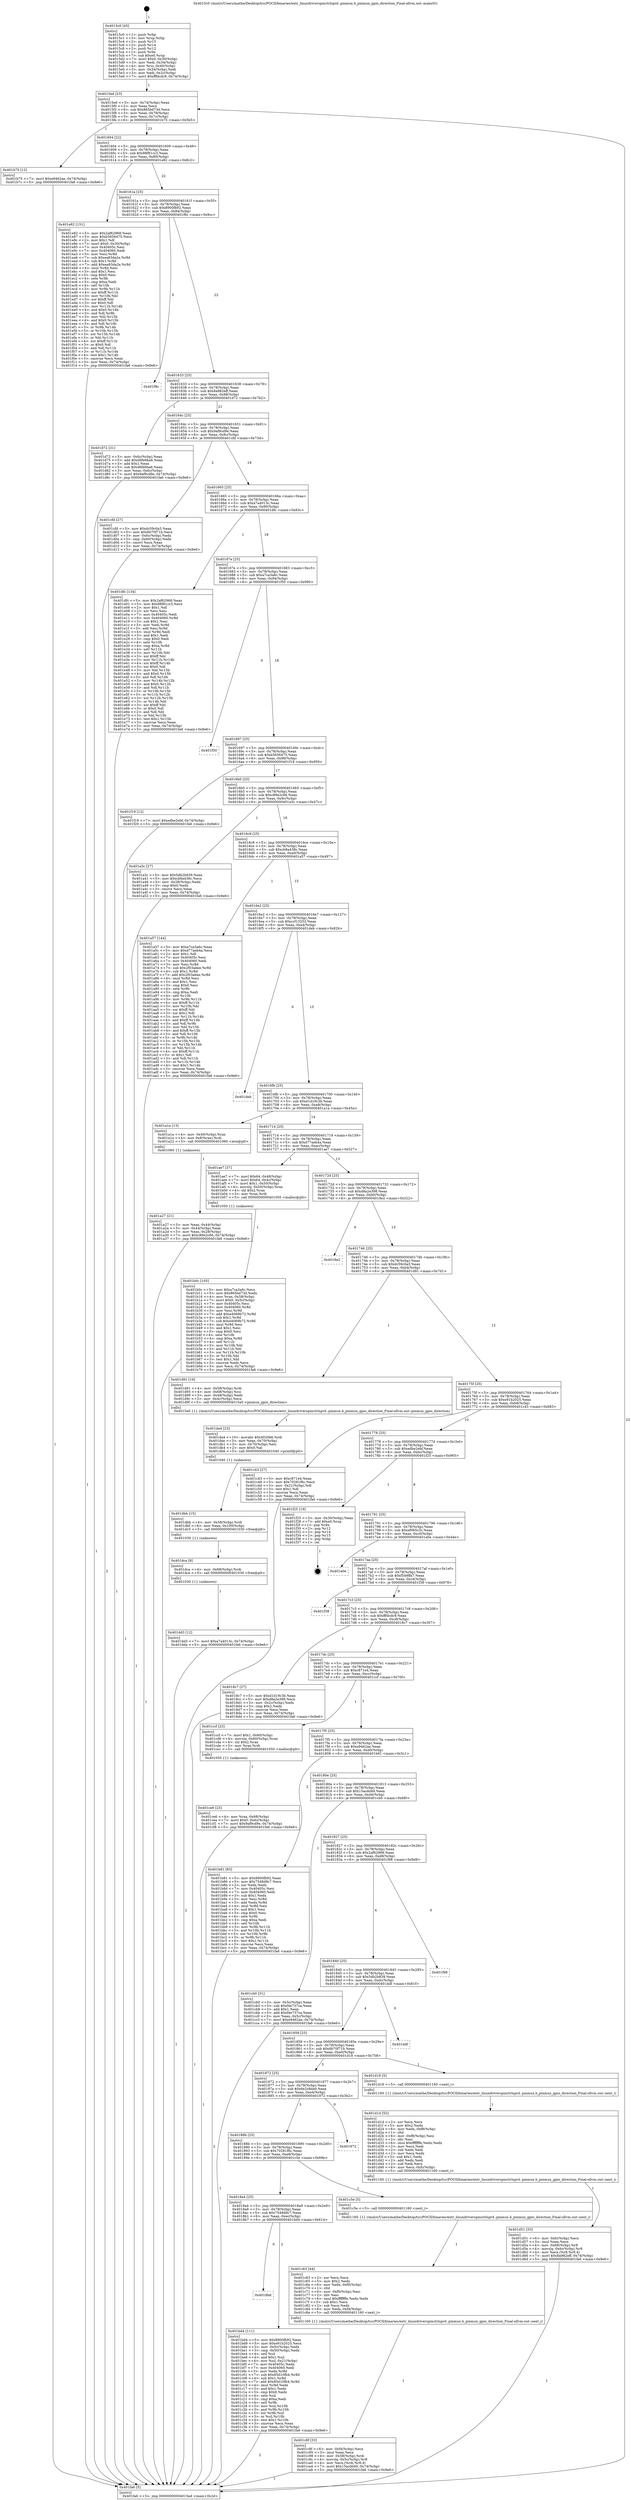 digraph "0x4015c0" {
  label = "0x4015c0 (/mnt/c/Users/mathe/Desktop/tcc/POCII/binaries/extr_linuxdriverspinctrlsprd..pinmux.h_pinmux_gpio_direction_Final-ollvm.out::main(0))"
  labelloc = "t"
  node[shape=record]

  Entry [label="",width=0.3,height=0.3,shape=circle,fillcolor=black,style=filled]
  "0x4015ed" [label="{
     0x4015ed [23]\l
     | [instrs]\l
     &nbsp;&nbsp;0x4015ed \<+3\>: mov -0x74(%rbp),%eax\l
     &nbsp;&nbsp;0x4015f0 \<+2\>: mov %eax,%ecx\l
     &nbsp;&nbsp;0x4015f2 \<+6\>: sub $0x865bd73d,%ecx\l
     &nbsp;&nbsp;0x4015f8 \<+3\>: mov %eax,-0x78(%rbp)\l
     &nbsp;&nbsp;0x4015fb \<+3\>: mov %ecx,-0x7c(%rbp)\l
     &nbsp;&nbsp;0x4015fe \<+6\>: je 0000000000401b75 \<main+0x5b5\>\l
  }"]
  "0x401b75" [label="{
     0x401b75 [12]\l
     | [instrs]\l
     &nbsp;&nbsp;0x401b75 \<+7\>: movl $0xe9462ae,-0x74(%rbp)\l
     &nbsp;&nbsp;0x401b7c \<+5\>: jmp 0000000000401fa6 \<main+0x9e6\>\l
  }"]
  "0x401604" [label="{
     0x401604 [22]\l
     | [instrs]\l
     &nbsp;&nbsp;0x401604 \<+5\>: jmp 0000000000401609 \<main+0x49\>\l
     &nbsp;&nbsp;0x401609 \<+3\>: mov -0x78(%rbp),%eax\l
     &nbsp;&nbsp;0x40160c \<+5\>: sub $0x88f81cc3,%eax\l
     &nbsp;&nbsp;0x401611 \<+3\>: mov %eax,-0x80(%rbp)\l
     &nbsp;&nbsp;0x401614 \<+6\>: je 0000000000401e82 \<main+0x8c2\>\l
  }"]
  Exit [label="",width=0.3,height=0.3,shape=circle,fillcolor=black,style=filled,peripheries=2]
  "0x401e82" [label="{
     0x401e82 [151]\l
     | [instrs]\l
     &nbsp;&nbsp;0x401e82 \<+5\>: mov $0x2af62968,%eax\l
     &nbsp;&nbsp;0x401e87 \<+5\>: mov $0xb5656475,%ecx\l
     &nbsp;&nbsp;0x401e8c \<+2\>: mov $0x1,%dl\l
     &nbsp;&nbsp;0x401e8e \<+7\>: movl $0x0,-0x30(%rbp)\l
     &nbsp;&nbsp;0x401e95 \<+7\>: mov 0x40405c,%esi\l
     &nbsp;&nbsp;0x401e9c \<+7\>: mov 0x404060,%edi\l
     &nbsp;&nbsp;0x401ea3 \<+3\>: mov %esi,%r8d\l
     &nbsp;&nbsp;0x401ea6 \<+7\>: sub $0xea83da2e,%r8d\l
     &nbsp;&nbsp;0x401ead \<+4\>: sub $0x1,%r8d\l
     &nbsp;&nbsp;0x401eb1 \<+7\>: add $0xea83da2e,%r8d\l
     &nbsp;&nbsp;0x401eb8 \<+4\>: imul %r8d,%esi\l
     &nbsp;&nbsp;0x401ebc \<+3\>: and $0x1,%esi\l
     &nbsp;&nbsp;0x401ebf \<+3\>: cmp $0x0,%esi\l
     &nbsp;&nbsp;0x401ec2 \<+4\>: sete %r9b\l
     &nbsp;&nbsp;0x401ec6 \<+3\>: cmp $0xa,%edi\l
     &nbsp;&nbsp;0x401ec9 \<+4\>: setl %r10b\l
     &nbsp;&nbsp;0x401ecd \<+3\>: mov %r9b,%r11b\l
     &nbsp;&nbsp;0x401ed0 \<+4\>: xor $0xff,%r11b\l
     &nbsp;&nbsp;0x401ed4 \<+3\>: mov %r10b,%bl\l
     &nbsp;&nbsp;0x401ed7 \<+3\>: xor $0xff,%bl\l
     &nbsp;&nbsp;0x401eda \<+3\>: xor $0x0,%dl\l
     &nbsp;&nbsp;0x401edd \<+3\>: mov %r11b,%r14b\l
     &nbsp;&nbsp;0x401ee0 \<+4\>: and $0x0,%r14b\l
     &nbsp;&nbsp;0x401ee4 \<+3\>: and %dl,%r9b\l
     &nbsp;&nbsp;0x401ee7 \<+3\>: mov %bl,%r15b\l
     &nbsp;&nbsp;0x401eea \<+4\>: and $0x0,%r15b\l
     &nbsp;&nbsp;0x401eee \<+3\>: and %dl,%r10b\l
     &nbsp;&nbsp;0x401ef1 \<+3\>: or %r9b,%r14b\l
     &nbsp;&nbsp;0x401ef4 \<+3\>: or %r10b,%r15b\l
     &nbsp;&nbsp;0x401ef7 \<+3\>: xor %r15b,%r14b\l
     &nbsp;&nbsp;0x401efa \<+3\>: or %bl,%r11b\l
     &nbsp;&nbsp;0x401efd \<+4\>: xor $0xff,%r11b\l
     &nbsp;&nbsp;0x401f01 \<+3\>: or $0x0,%dl\l
     &nbsp;&nbsp;0x401f04 \<+3\>: and %dl,%r11b\l
     &nbsp;&nbsp;0x401f07 \<+3\>: or %r11b,%r14b\l
     &nbsp;&nbsp;0x401f0a \<+4\>: test $0x1,%r14b\l
     &nbsp;&nbsp;0x401f0e \<+3\>: cmovne %ecx,%eax\l
     &nbsp;&nbsp;0x401f11 \<+3\>: mov %eax,-0x74(%rbp)\l
     &nbsp;&nbsp;0x401f14 \<+5\>: jmp 0000000000401fa6 \<main+0x9e6\>\l
  }"]
  "0x40161a" [label="{
     0x40161a [25]\l
     | [instrs]\l
     &nbsp;&nbsp;0x40161a \<+5\>: jmp 000000000040161f \<main+0x5f\>\l
     &nbsp;&nbsp;0x40161f \<+3\>: mov -0x78(%rbp),%eax\l
     &nbsp;&nbsp;0x401622 \<+5\>: sub $0x8900fb92,%eax\l
     &nbsp;&nbsp;0x401627 \<+6\>: mov %eax,-0x84(%rbp)\l
     &nbsp;&nbsp;0x40162d \<+6\>: je 0000000000401f8c \<main+0x9cc\>\l
  }"]
  "0x401dd3" [label="{
     0x401dd3 [12]\l
     | [instrs]\l
     &nbsp;&nbsp;0x401dd3 \<+7\>: movl $0xa7a4013c,-0x74(%rbp)\l
     &nbsp;&nbsp;0x401dda \<+5\>: jmp 0000000000401fa6 \<main+0x9e6\>\l
  }"]
  "0x401f8c" [label="{
     0x401f8c\l
  }", style=dashed]
  "0x401633" [label="{
     0x401633 [25]\l
     | [instrs]\l
     &nbsp;&nbsp;0x401633 \<+5\>: jmp 0000000000401638 \<main+0x78\>\l
     &nbsp;&nbsp;0x401638 \<+3\>: mov -0x78(%rbp),%eax\l
     &nbsp;&nbsp;0x40163b \<+5\>: sub $0x8a982eff,%eax\l
     &nbsp;&nbsp;0x401640 \<+6\>: mov %eax,-0x88(%rbp)\l
     &nbsp;&nbsp;0x401646 \<+6\>: je 0000000000401d72 \<main+0x7b2\>\l
  }"]
  "0x401dca" [label="{
     0x401dca [9]\l
     | [instrs]\l
     &nbsp;&nbsp;0x401dca \<+4\>: mov -0x68(%rbp),%rdi\l
     &nbsp;&nbsp;0x401dce \<+5\>: call 0000000000401030 \<free@plt\>\l
     | [calls]\l
     &nbsp;&nbsp;0x401030 \{1\} (unknown)\l
  }"]
  "0x401d72" [label="{
     0x401d72 [31]\l
     | [instrs]\l
     &nbsp;&nbsp;0x401d72 \<+3\>: mov -0x6c(%rbp),%eax\l
     &nbsp;&nbsp;0x401d75 \<+5\>: add $0xd6fe6ba6,%eax\l
     &nbsp;&nbsp;0x401d7a \<+3\>: add $0x1,%eax\l
     &nbsp;&nbsp;0x401d7d \<+5\>: sub $0xd6fe6ba6,%eax\l
     &nbsp;&nbsp;0x401d82 \<+3\>: mov %eax,-0x6c(%rbp)\l
     &nbsp;&nbsp;0x401d85 \<+7\>: movl $0x9af9cd9e,-0x74(%rbp)\l
     &nbsp;&nbsp;0x401d8c \<+5\>: jmp 0000000000401fa6 \<main+0x9e6\>\l
  }"]
  "0x40164c" [label="{
     0x40164c [25]\l
     | [instrs]\l
     &nbsp;&nbsp;0x40164c \<+5\>: jmp 0000000000401651 \<main+0x91\>\l
     &nbsp;&nbsp;0x401651 \<+3\>: mov -0x78(%rbp),%eax\l
     &nbsp;&nbsp;0x401654 \<+5\>: sub $0x9af9cd9e,%eax\l
     &nbsp;&nbsp;0x401659 \<+6\>: mov %eax,-0x8c(%rbp)\l
     &nbsp;&nbsp;0x40165f \<+6\>: je 0000000000401cfd \<main+0x73d\>\l
  }"]
  "0x401dbb" [label="{
     0x401dbb [15]\l
     | [instrs]\l
     &nbsp;&nbsp;0x401dbb \<+4\>: mov -0x58(%rbp),%rdi\l
     &nbsp;&nbsp;0x401dbf \<+6\>: mov %eax,-0x100(%rbp)\l
     &nbsp;&nbsp;0x401dc5 \<+5\>: call 0000000000401030 \<free@plt\>\l
     | [calls]\l
     &nbsp;&nbsp;0x401030 \{1\} (unknown)\l
  }"]
  "0x401cfd" [label="{
     0x401cfd [27]\l
     | [instrs]\l
     &nbsp;&nbsp;0x401cfd \<+5\>: mov $0xdc59c0a3,%eax\l
     &nbsp;&nbsp;0x401d02 \<+5\>: mov $0x6b70f71b,%ecx\l
     &nbsp;&nbsp;0x401d07 \<+3\>: mov -0x6c(%rbp),%edx\l
     &nbsp;&nbsp;0x401d0a \<+3\>: cmp -0x60(%rbp),%edx\l
     &nbsp;&nbsp;0x401d0d \<+3\>: cmovl %ecx,%eax\l
     &nbsp;&nbsp;0x401d10 \<+3\>: mov %eax,-0x74(%rbp)\l
     &nbsp;&nbsp;0x401d13 \<+5\>: jmp 0000000000401fa6 \<main+0x9e6\>\l
  }"]
  "0x401665" [label="{
     0x401665 [25]\l
     | [instrs]\l
     &nbsp;&nbsp;0x401665 \<+5\>: jmp 000000000040166a \<main+0xaa\>\l
     &nbsp;&nbsp;0x40166a \<+3\>: mov -0x78(%rbp),%eax\l
     &nbsp;&nbsp;0x40166d \<+5\>: sub $0xa7a4013c,%eax\l
     &nbsp;&nbsp;0x401672 \<+6\>: mov %eax,-0x90(%rbp)\l
     &nbsp;&nbsp;0x401678 \<+6\>: je 0000000000401dfc \<main+0x83c\>\l
  }"]
  "0x401da4" [label="{
     0x401da4 [23]\l
     | [instrs]\l
     &nbsp;&nbsp;0x401da4 \<+10\>: movabs $0x4020b6,%rdi\l
     &nbsp;&nbsp;0x401dae \<+3\>: mov %eax,-0x70(%rbp)\l
     &nbsp;&nbsp;0x401db1 \<+3\>: mov -0x70(%rbp),%esi\l
     &nbsp;&nbsp;0x401db4 \<+2\>: mov $0x0,%al\l
     &nbsp;&nbsp;0x401db6 \<+5\>: call 0000000000401040 \<printf@plt\>\l
     | [calls]\l
     &nbsp;&nbsp;0x401040 \{1\} (unknown)\l
  }"]
  "0x401dfc" [label="{
     0x401dfc [134]\l
     | [instrs]\l
     &nbsp;&nbsp;0x401dfc \<+5\>: mov $0x2af62968,%eax\l
     &nbsp;&nbsp;0x401e01 \<+5\>: mov $0x88f81cc3,%ecx\l
     &nbsp;&nbsp;0x401e06 \<+2\>: mov $0x1,%dl\l
     &nbsp;&nbsp;0x401e08 \<+2\>: xor %esi,%esi\l
     &nbsp;&nbsp;0x401e0a \<+7\>: mov 0x40405c,%edi\l
     &nbsp;&nbsp;0x401e11 \<+8\>: mov 0x404060,%r8d\l
     &nbsp;&nbsp;0x401e19 \<+3\>: sub $0x1,%esi\l
     &nbsp;&nbsp;0x401e1c \<+3\>: mov %edi,%r9d\l
     &nbsp;&nbsp;0x401e1f \<+3\>: add %esi,%r9d\l
     &nbsp;&nbsp;0x401e22 \<+4\>: imul %r9d,%edi\l
     &nbsp;&nbsp;0x401e26 \<+3\>: and $0x1,%edi\l
     &nbsp;&nbsp;0x401e29 \<+3\>: cmp $0x0,%edi\l
     &nbsp;&nbsp;0x401e2c \<+4\>: sete %r10b\l
     &nbsp;&nbsp;0x401e30 \<+4\>: cmp $0xa,%r8d\l
     &nbsp;&nbsp;0x401e34 \<+4\>: setl %r11b\l
     &nbsp;&nbsp;0x401e38 \<+3\>: mov %r10b,%bl\l
     &nbsp;&nbsp;0x401e3b \<+3\>: xor $0xff,%bl\l
     &nbsp;&nbsp;0x401e3e \<+3\>: mov %r11b,%r14b\l
     &nbsp;&nbsp;0x401e41 \<+4\>: xor $0xff,%r14b\l
     &nbsp;&nbsp;0x401e45 \<+3\>: xor $0x0,%dl\l
     &nbsp;&nbsp;0x401e48 \<+3\>: mov %bl,%r15b\l
     &nbsp;&nbsp;0x401e4b \<+4\>: and $0x0,%r15b\l
     &nbsp;&nbsp;0x401e4f \<+3\>: and %dl,%r10b\l
     &nbsp;&nbsp;0x401e52 \<+3\>: mov %r14b,%r12b\l
     &nbsp;&nbsp;0x401e55 \<+4\>: and $0x0,%r12b\l
     &nbsp;&nbsp;0x401e59 \<+3\>: and %dl,%r11b\l
     &nbsp;&nbsp;0x401e5c \<+3\>: or %r10b,%r15b\l
     &nbsp;&nbsp;0x401e5f \<+3\>: or %r11b,%r12b\l
     &nbsp;&nbsp;0x401e62 \<+3\>: xor %r12b,%r15b\l
     &nbsp;&nbsp;0x401e65 \<+3\>: or %r14b,%bl\l
     &nbsp;&nbsp;0x401e68 \<+3\>: xor $0xff,%bl\l
     &nbsp;&nbsp;0x401e6b \<+3\>: or $0x0,%dl\l
     &nbsp;&nbsp;0x401e6e \<+2\>: and %dl,%bl\l
     &nbsp;&nbsp;0x401e70 \<+3\>: or %bl,%r15b\l
     &nbsp;&nbsp;0x401e73 \<+4\>: test $0x1,%r15b\l
     &nbsp;&nbsp;0x401e77 \<+3\>: cmovne %ecx,%eax\l
     &nbsp;&nbsp;0x401e7a \<+3\>: mov %eax,-0x74(%rbp)\l
     &nbsp;&nbsp;0x401e7d \<+5\>: jmp 0000000000401fa6 \<main+0x9e6\>\l
  }"]
  "0x40167e" [label="{
     0x40167e [25]\l
     | [instrs]\l
     &nbsp;&nbsp;0x40167e \<+5\>: jmp 0000000000401683 \<main+0xc3\>\l
     &nbsp;&nbsp;0x401683 \<+3\>: mov -0x78(%rbp),%eax\l
     &nbsp;&nbsp;0x401686 \<+5\>: sub $0xa7ca3a6c,%eax\l
     &nbsp;&nbsp;0x40168b \<+6\>: mov %eax,-0x94(%rbp)\l
     &nbsp;&nbsp;0x401691 \<+6\>: je 0000000000401f50 \<main+0x990\>\l
  }"]
  "0x401d51" [label="{
     0x401d51 [33]\l
     | [instrs]\l
     &nbsp;&nbsp;0x401d51 \<+6\>: mov -0xfc(%rbp),%ecx\l
     &nbsp;&nbsp;0x401d57 \<+3\>: imul %eax,%ecx\l
     &nbsp;&nbsp;0x401d5a \<+4\>: mov -0x68(%rbp),%r8\l
     &nbsp;&nbsp;0x401d5e \<+4\>: movslq -0x6c(%rbp),%r9\l
     &nbsp;&nbsp;0x401d62 \<+4\>: mov %ecx,(%r8,%r9,4)\l
     &nbsp;&nbsp;0x401d66 \<+7\>: movl $0x8a982eff,-0x74(%rbp)\l
     &nbsp;&nbsp;0x401d6d \<+5\>: jmp 0000000000401fa6 \<main+0x9e6\>\l
  }"]
  "0x401f50" [label="{
     0x401f50\l
  }", style=dashed]
  "0x401697" [label="{
     0x401697 [25]\l
     | [instrs]\l
     &nbsp;&nbsp;0x401697 \<+5\>: jmp 000000000040169c \<main+0xdc\>\l
     &nbsp;&nbsp;0x40169c \<+3\>: mov -0x78(%rbp),%eax\l
     &nbsp;&nbsp;0x40169f \<+5\>: sub $0xb5656475,%eax\l
     &nbsp;&nbsp;0x4016a4 \<+6\>: mov %eax,-0x98(%rbp)\l
     &nbsp;&nbsp;0x4016aa \<+6\>: je 0000000000401f19 \<main+0x959\>\l
  }"]
  "0x401d1d" [label="{
     0x401d1d [52]\l
     | [instrs]\l
     &nbsp;&nbsp;0x401d1d \<+2\>: xor %ecx,%ecx\l
     &nbsp;&nbsp;0x401d1f \<+5\>: mov $0x2,%edx\l
     &nbsp;&nbsp;0x401d24 \<+6\>: mov %edx,-0xf8(%rbp)\l
     &nbsp;&nbsp;0x401d2a \<+1\>: cltd\l
     &nbsp;&nbsp;0x401d2b \<+6\>: mov -0xf8(%rbp),%esi\l
     &nbsp;&nbsp;0x401d31 \<+2\>: idiv %esi\l
     &nbsp;&nbsp;0x401d33 \<+6\>: imul $0xfffffffe,%edx,%edx\l
     &nbsp;&nbsp;0x401d39 \<+2\>: mov %ecx,%edi\l
     &nbsp;&nbsp;0x401d3b \<+2\>: sub %edx,%edi\l
     &nbsp;&nbsp;0x401d3d \<+2\>: mov %ecx,%edx\l
     &nbsp;&nbsp;0x401d3f \<+3\>: sub $0x1,%edx\l
     &nbsp;&nbsp;0x401d42 \<+2\>: add %edx,%edi\l
     &nbsp;&nbsp;0x401d44 \<+2\>: sub %edi,%ecx\l
     &nbsp;&nbsp;0x401d46 \<+6\>: mov %ecx,-0xfc(%rbp)\l
     &nbsp;&nbsp;0x401d4c \<+5\>: call 0000000000401160 \<next_i\>\l
     | [calls]\l
     &nbsp;&nbsp;0x401160 \{1\} (/mnt/c/Users/mathe/Desktop/tcc/POCII/binaries/extr_linuxdriverspinctrlsprd..pinmux.h_pinmux_gpio_direction_Final-ollvm.out::next_i)\l
  }"]
  "0x401f19" [label="{
     0x401f19 [12]\l
     | [instrs]\l
     &nbsp;&nbsp;0x401f19 \<+7\>: movl $0xedbe2ebf,-0x74(%rbp)\l
     &nbsp;&nbsp;0x401f20 \<+5\>: jmp 0000000000401fa6 \<main+0x9e6\>\l
  }"]
  "0x4016b0" [label="{
     0x4016b0 [25]\l
     | [instrs]\l
     &nbsp;&nbsp;0x4016b0 \<+5\>: jmp 00000000004016b5 \<main+0xf5\>\l
     &nbsp;&nbsp;0x4016b5 \<+3\>: mov -0x78(%rbp),%eax\l
     &nbsp;&nbsp;0x4016b8 \<+5\>: sub $0xc89e2c66,%eax\l
     &nbsp;&nbsp;0x4016bd \<+6\>: mov %eax,-0x9c(%rbp)\l
     &nbsp;&nbsp;0x4016c3 \<+6\>: je 0000000000401a3c \<main+0x47c\>\l
  }"]
  "0x401ce6" [label="{
     0x401ce6 [23]\l
     | [instrs]\l
     &nbsp;&nbsp;0x401ce6 \<+4\>: mov %rax,-0x68(%rbp)\l
     &nbsp;&nbsp;0x401cea \<+7\>: movl $0x0,-0x6c(%rbp)\l
     &nbsp;&nbsp;0x401cf1 \<+7\>: movl $0x9af9cd9e,-0x74(%rbp)\l
     &nbsp;&nbsp;0x401cf8 \<+5\>: jmp 0000000000401fa6 \<main+0x9e6\>\l
  }"]
  "0x401a3c" [label="{
     0x401a3c [27]\l
     | [instrs]\l
     &nbsp;&nbsp;0x401a3c \<+5\>: mov $0x5db2b839,%eax\l
     &nbsp;&nbsp;0x401a41 \<+5\>: mov $0xcb8a438c,%ecx\l
     &nbsp;&nbsp;0x401a46 \<+3\>: mov -0x28(%rbp),%edx\l
     &nbsp;&nbsp;0x401a49 \<+3\>: cmp $0x0,%edx\l
     &nbsp;&nbsp;0x401a4c \<+3\>: cmove %ecx,%eax\l
     &nbsp;&nbsp;0x401a4f \<+3\>: mov %eax,-0x74(%rbp)\l
     &nbsp;&nbsp;0x401a52 \<+5\>: jmp 0000000000401fa6 \<main+0x9e6\>\l
  }"]
  "0x4016c9" [label="{
     0x4016c9 [25]\l
     | [instrs]\l
     &nbsp;&nbsp;0x4016c9 \<+5\>: jmp 00000000004016ce \<main+0x10e\>\l
     &nbsp;&nbsp;0x4016ce \<+3\>: mov -0x78(%rbp),%eax\l
     &nbsp;&nbsp;0x4016d1 \<+5\>: sub $0xcb8a438c,%eax\l
     &nbsp;&nbsp;0x4016d6 \<+6\>: mov %eax,-0xa0(%rbp)\l
     &nbsp;&nbsp;0x4016dc \<+6\>: je 0000000000401a57 \<main+0x497\>\l
  }"]
  "0x401c8f" [label="{
     0x401c8f [33]\l
     | [instrs]\l
     &nbsp;&nbsp;0x401c8f \<+6\>: mov -0xf4(%rbp),%ecx\l
     &nbsp;&nbsp;0x401c95 \<+3\>: imul %eax,%ecx\l
     &nbsp;&nbsp;0x401c98 \<+4\>: mov -0x58(%rbp),%rdi\l
     &nbsp;&nbsp;0x401c9c \<+4\>: movslq -0x5c(%rbp),%r8\l
     &nbsp;&nbsp;0x401ca0 \<+4\>: mov %ecx,(%rdi,%r8,4)\l
     &nbsp;&nbsp;0x401ca4 \<+7\>: movl $0x15acdd49,-0x74(%rbp)\l
     &nbsp;&nbsp;0x401cab \<+5\>: jmp 0000000000401fa6 \<main+0x9e6\>\l
  }"]
  "0x401a57" [label="{
     0x401a57 [144]\l
     | [instrs]\l
     &nbsp;&nbsp;0x401a57 \<+5\>: mov $0xa7ca3a6c,%eax\l
     &nbsp;&nbsp;0x401a5c \<+5\>: mov $0xd77aeb4a,%ecx\l
     &nbsp;&nbsp;0x401a61 \<+2\>: mov $0x1,%dl\l
     &nbsp;&nbsp;0x401a63 \<+7\>: mov 0x40405c,%esi\l
     &nbsp;&nbsp;0x401a6a \<+7\>: mov 0x404060,%edi\l
     &nbsp;&nbsp;0x401a71 \<+3\>: mov %esi,%r8d\l
     &nbsp;&nbsp;0x401a74 \<+7\>: sub $0x2f03abee,%r8d\l
     &nbsp;&nbsp;0x401a7b \<+4\>: sub $0x1,%r8d\l
     &nbsp;&nbsp;0x401a7f \<+7\>: add $0x2f03abee,%r8d\l
     &nbsp;&nbsp;0x401a86 \<+4\>: imul %r8d,%esi\l
     &nbsp;&nbsp;0x401a8a \<+3\>: and $0x1,%esi\l
     &nbsp;&nbsp;0x401a8d \<+3\>: cmp $0x0,%esi\l
     &nbsp;&nbsp;0x401a90 \<+4\>: sete %r9b\l
     &nbsp;&nbsp;0x401a94 \<+3\>: cmp $0xa,%edi\l
     &nbsp;&nbsp;0x401a97 \<+4\>: setl %r10b\l
     &nbsp;&nbsp;0x401a9b \<+3\>: mov %r9b,%r11b\l
     &nbsp;&nbsp;0x401a9e \<+4\>: xor $0xff,%r11b\l
     &nbsp;&nbsp;0x401aa2 \<+3\>: mov %r10b,%bl\l
     &nbsp;&nbsp;0x401aa5 \<+3\>: xor $0xff,%bl\l
     &nbsp;&nbsp;0x401aa8 \<+3\>: xor $0x1,%dl\l
     &nbsp;&nbsp;0x401aab \<+3\>: mov %r11b,%r14b\l
     &nbsp;&nbsp;0x401aae \<+4\>: and $0xff,%r14b\l
     &nbsp;&nbsp;0x401ab2 \<+3\>: and %dl,%r9b\l
     &nbsp;&nbsp;0x401ab5 \<+3\>: mov %bl,%r15b\l
     &nbsp;&nbsp;0x401ab8 \<+4\>: and $0xff,%r15b\l
     &nbsp;&nbsp;0x401abc \<+3\>: and %dl,%r10b\l
     &nbsp;&nbsp;0x401abf \<+3\>: or %r9b,%r14b\l
     &nbsp;&nbsp;0x401ac2 \<+3\>: or %r10b,%r15b\l
     &nbsp;&nbsp;0x401ac5 \<+3\>: xor %r15b,%r14b\l
     &nbsp;&nbsp;0x401ac8 \<+3\>: or %bl,%r11b\l
     &nbsp;&nbsp;0x401acb \<+4\>: xor $0xff,%r11b\l
     &nbsp;&nbsp;0x401acf \<+3\>: or $0x1,%dl\l
     &nbsp;&nbsp;0x401ad2 \<+3\>: and %dl,%r11b\l
     &nbsp;&nbsp;0x401ad5 \<+3\>: or %r11b,%r14b\l
     &nbsp;&nbsp;0x401ad8 \<+4\>: test $0x1,%r14b\l
     &nbsp;&nbsp;0x401adc \<+3\>: cmovne %ecx,%eax\l
     &nbsp;&nbsp;0x401adf \<+3\>: mov %eax,-0x74(%rbp)\l
     &nbsp;&nbsp;0x401ae2 \<+5\>: jmp 0000000000401fa6 \<main+0x9e6\>\l
  }"]
  "0x4016e2" [label="{
     0x4016e2 [25]\l
     | [instrs]\l
     &nbsp;&nbsp;0x4016e2 \<+5\>: jmp 00000000004016e7 \<main+0x127\>\l
     &nbsp;&nbsp;0x4016e7 \<+3\>: mov -0x78(%rbp),%eax\l
     &nbsp;&nbsp;0x4016ea \<+5\>: sub $0xccf13252,%eax\l
     &nbsp;&nbsp;0x4016ef \<+6\>: mov %eax,-0xa4(%rbp)\l
     &nbsp;&nbsp;0x4016f5 \<+6\>: je 0000000000401deb \<main+0x82b\>\l
  }"]
  "0x401c63" [label="{
     0x401c63 [44]\l
     | [instrs]\l
     &nbsp;&nbsp;0x401c63 \<+2\>: xor %ecx,%ecx\l
     &nbsp;&nbsp;0x401c65 \<+5\>: mov $0x2,%edx\l
     &nbsp;&nbsp;0x401c6a \<+6\>: mov %edx,-0xf0(%rbp)\l
     &nbsp;&nbsp;0x401c70 \<+1\>: cltd\l
     &nbsp;&nbsp;0x401c71 \<+6\>: mov -0xf0(%rbp),%esi\l
     &nbsp;&nbsp;0x401c77 \<+2\>: idiv %esi\l
     &nbsp;&nbsp;0x401c79 \<+6\>: imul $0xfffffffe,%edx,%edx\l
     &nbsp;&nbsp;0x401c7f \<+3\>: sub $0x1,%ecx\l
     &nbsp;&nbsp;0x401c82 \<+2\>: sub %ecx,%edx\l
     &nbsp;&nbsp;0x401c84 \<+6\>: mov %edx,-0xf4(%rbp)\l
     &nbsp;&nbsp;0x401c8a \<+5\>: call 0000000000401160 \<next_i\>\l
     | [calls]\l
     &nbsp;&nbsp;0x401160 \{1\} (/mnt/c/Users/mathe/Desktop/tcc/POCII/binaries/extr_linuxdriverspinctrlsprd..pinmux.h_pinmux_gpio_direction_Final-ollvm.out::next_i)\l
  }"]
  "0x401deb" [label="{
     0x401deb\l
  }", style=dashed]
  "0x4016fb" [label="{
     0x4016fb [25]\l
     | [instrs]\l
     &nbsp;&nbsp;0x4016fb \<+5\>: jmp 0000000000401700 \<main+0x140\>\l
     &nbsp;&nbsp;0x401700 \<+3\>: mov -0x78(%rbp),%eax\l
     &nbsp;&nbsp;0x401703 \<+5\>: sub $0xd1d19c3b,%eax\l
     &nbsp;&nbsp;0x401708 \<+6\>: mov %eax,-0xa8(%rbp)\l
     &nbsp;&nbsp;0x40170e \<+6\>: je 0000000000401a1a \<main+0x45a\>\l
  }"]
  "0x4018bd" [label="{
     0x4018bd\l
  }", style=dashed]
  "0x401a1a" [label="{
     0x401a1a [13]\l
     | [instrs]\l
     &nbsp;&nbsp;0x401a1a \<+4\>: mov -0x40(%rbp),%rax\l
     &nbsp;&nbsp;0x401a1e \<+4\>: mov 0x8(%rax),%rdi\l
     &nbsp;&nbsp;0x401a22 \<+5\>: call 0000000000401060 \<atoi@plt\>\l
     | [calls]\l
     &nbsp;&nbsp;0x401060 \{1\} (unknown)\l
  }"]
  "0x401714" [label="{
     0x401714 [25]\l
     | [instrs]\l
     &nbsp;&nbsp;0x401714 \<+5\>: jmp 0000000000401719 \<main+0x159\>\l
     &nbsp;&nbsp;0x401719 \<+3\>: mov -0x78(%rbp),%eax\l
     &nbsp;&nbsp;0x40171c \<+5\>: sub $0xd77aeb4a,%eax\l
     &nbsp;&nbsp;0x401721 \<+6\>: mov %eax,-0xac(%rbp)\l
     &nbsp;&nbsp;0x401727 \<+6\>: je 0000000000401ae7 \<main+0x527\>\l
  }"]
  "0x401bd4" [label="{
     0x401bd4 [111]\l
     | [instrs]\l
     &nbsp;&nbsp;0x401bd4 \<+5\>: mov $0x8900fb92,%eax\l
     &nbsp;&nbsp;0x401bd9 \<+5\>: mov $0xe91b2025,%ecx\l
     &nbsp;&nbsp;0x401bde \<+3\>: mov -0x5c(%rbp),%edx\l
     &nbsp;&nbsp;0x401be1 \<+3\>: cmp -0x50(%rbp),%edx\l
     &nbsp;&nbsp;0x401be4 \<+4\>: setl %sil\l
     &nbsp;&nbsp;0x401be8 \<+4\>: and $0x1,%sil\l
     &nbsp;&nbsp;0x401bec \<+4\>: mov %sil,-0x21(%rbp)\l
     &nbsp;&nbsp;0x401bf0 \<+7\>: mov 0x40405c,%edx\l
     &nbsp;&nbsp;0x401bf7 \<+7\>: mov 0x404060,%edi\l
     &nbsp;&nbsp;0x401bfe \<+3\>: mov %edx,%r8d\l
     &nbsp;&nbsp;0x401c01 \<+7\>: sub $0x85d10fb4,%r8d\l
     &nbsp;&nbsp;0x401c08 \<+4\>: sub $0x1,%r8d\l
     &nbsp;&nbsp;0x401c0c \<+7\>: add $0x85d10fb4,%r8d\l
     &nbsp;&nbsp;0x401c13 \<+4\>: imul %r8d,%edx\l
     &nbsp;&nbsp;0x401c17 \<+3\>: and $0x1,%edx\l
     &nbsp;&nbsp;0x401c1a \<+3\>: cmp $0x0,%edx\l
     &nbsp;&nbsp;0x401c1d \<+4\>: sete %sil\l
     &nbsp;&nbsp;0x401c21 \<+3\>: cmp $0xa,%edi\l
     &nbsp;&nbsp;0x401c24 \<+4\>: setl %r9b\l
     &nbsp;&nbsp;0x401c28 \<+3\>: mov %sil,%r10b\l
     &nbsp;&nbsp;0x401c2b \<+3\>: and %r9b,%r10b\l
     &nbsp;&nbsp;0x401c2e \<+3\>: xor %r9b,%sil\l
     &nbsp;&nbsp;0x401c31 \<+3\>: or %sil,%r10b\l
     &nbsp;&nbsp;0x401c34 \<+4\>: test $0x1,%r10b\l
     &nbsp;&nbsp;0x401c38 \<+3\>: cmovne %ecx,%eax\l
     &nbsp;&nbsp;0x401c3b \<+3\>: mov %eax,-0x74(%rbp)\l
     &nbsp;&nbsp;0x401c3e \<+5\>: jmp 0000000000401fa6 \<main+0x9e6\>\l
  }"]
  "0x401ae7" [label="{
     0x401ae7 [37]\l
     | [instrs]\l
     &nbsp;&nbsp;0x401ae7 \<+7\>: movl $0x64,-0x48(%rbp)\l
     &nbsp;&nbsp;0x401aee \<+7\>: movl $0x64,-0x4c(%rbp)\l
     &nbsp;&nbsp;0x401af5 \<+7\>: movl $0x1,-0x50(%rbp)\l
     &nbsp;&nbsp;0x401afc \<+4\>: movslq -0x50(%rbp),%rax\l
     &nbsp;&nbsp;0x401b00 \<+4\>: shl $0x2,%rax\l
     &nbsp;&nbsp;0x401b04 \<+3\>: mov %rax,%rdi\l
     &nbsp;&nbsp;0x401b07 \<+5\>: call 0000000000401050 \<malloc@plt\>\l
     | [calls]\l
     &nbsp;&nbsp;0x401050 \{1\} (unknown)\l
  }"]
  "0x40172d" [label="{
     0x40172d [25]\l
     | [instrs]\l
     &nbsp;&nbsp;0x40172d \<+5\>: jmp 0000000000401732 \<main+0x172\>\l
     &nbsp;&nbsp;0x401732 \<+3\>: mov -0x78(%rbp),%eax\l
     &nbsp;&nbsp;0x401735 \<+5\>: sub $0xd8a2e398,%eax\l
     &nbsp;&nbsp;0x40173a \<+6\>: mov %eax,-0xb0(%rbp)\l
     &nbsp;&nbsp;0x401740 \<+6\>: je 00000000004018e2 \<main+0x322\>\l
  }"]
  "0x4018a4" [label="{
     0x4018a4 [25]\l
     | [instrs]\l
     &nbsp;&nbsp;0x4018a4 \<+5\>: jmp 00000000004018a9 \<main+0x2e9\>\l
     &nbsp;&nbsp;0x4018a9 \<+3\>: mov -0x78(%rbp),%eax\l
     &nbsp;&nbsp;0x4018ac \<+5\>: sub $0x7548d9c7,%eax\l
     &nbsp;&nbsp;0x4018b1 \<+6\>: mov %eax,-0xec(%rbp)\l
     &nbsp;&nbsp;0x4018b7 \<+6\>: je 0000000000401bd4 \<main+0x614\>\l
  }"]
  "0x4018e2" [label="{
     0x4018e2\l
  }", style=dashed]
  "0x401746" [label="{
     0x401746 [25]\l
     | [instrs]\l
     &nbsp;&nbsp;0x401746 \<+5\>: jmp 000000000040174b \<main+0x18b\>\l
     &nbsp;&nbsp;0x40174b \<+3\>: mov -0x78(%rbp),%eax\l
     &nbsp;&nbsp;0x40174e \<+5\>: sub $0xdc59c0a3,%eax\l
     &nbsp;&nbsp;0x401753 \<+6\>: mov %eax,-0xb4(%rbp)\l
     &nbsp;&nbsp;0x401759 \<+6\>: je 0000000000401d91 \<main+0x7d1\>\l
  }"]
  "0x401c5e" [label="{
     0x401c5e [5]\l
     | [instrs]\l
     &nbsp;&nbsp;0x401c5e \<+5\>: call 0000000000401160 \<next_i\>\l
     | [calls]\l
     &nbsp;&nbsp;0x401160 \{1\} (/mnt/c/Users/mathe/Desktop/tcc/POCII/binaries/extr_linuxdriverspinctrlsprd..pinmux.h_pinmux_gpio_direction_Final-ollvm.out::next_i)\l
  }"]
  "0x401d91" [label="{
     0x401d91 [19]\l
     | [instrs]\l
     &nbsp;&nbsp;0x401d91 \<+4\>: mov -0x58(%rbp),%rdi\l
     &nbsp;&nbsp;0x401d95 \<+4\>: mov -0x68(%rbp),%rsi\l
     &nbsp;&nbsp;0x401d99 \<+3\>: mov -0x48(%rbp),%edx\l
     &nbsp;&nbsp;0x401d9c \<+3\>: mov -0x4c(%rbp),%ecx\l
     &nbsp;&nbsp;0x401d9f \<+5\>: call 00000000004015a0 \<pinmux_gpio_direction\>\l
     | [calls]\l
     &nbsp;&nbsp;0x4015a0 \{1\} (/mnt/c/Users/mathe/Desktop/tcc/POCII/binaries/extr_linuxdriverspinctrlsprd..pinmux.h_pinmux_gpio_direction_Final-ollvm.out::pinmux_gpio_direction)\l
  }"]
  "0x40175f" [label="{
     0x40175f [25]\l
     | [instrs]\l
     &nbsp;&nbsp;0x40175f \<+5\>: jmp 0000000000401764 \<main+0x1a4\>\l
     &nbsp;&nbsp;0x401764 \<+3\>: mov -0x78(%rbp),%eax\l
     &nbsp;&nbsp;0x401767 \<+5\>: sub $0xe91b2025,%eax\l
     &nbsp;&nbsp;0x40176c \<+6\>: mov %eax,-0xb8(%rbp)\l
     &nbsp;&nbsp;0x401772 \<+6\>: je 0000000000401c43 \<main+0x683\>\l
  }"]
  "0x40188b" [label="{
     0x40188b [25]\l
     | [instrs]\l
     &nbsp;&nbsp;0x40188b \<+5\>: jmp 0000000000401890 \<main+0x2d0\>\l
     &nbsp;&nbsp;0x401890 \<+3\>: mov -0x78(%rbp),%eax\l
     &nbsp;&nbsp;0x401893 \<+5\>: sub $0x70281f6c,%eax\l
     &nbsp;&nbsp;0x401898 \<+6\>: mov %eax,-0xe8(%rbp)\l
     &nbsp;&nbsp;0x40189e \<+6\>: je 0000000000401c5e \<main+0x69e\>\l
  }"]
  "0x401c43" [label="{
     0x401c43 [27]\l
     | [instrs]\l
     &nbsp;&nbsp;0x401c43 \<+5\>: mov $0xc871e4,%eax\l
     &nbsp;&nbsp;0x401c48 \<+5\>: mov $0x70281f6c,%ecx\l
     &nbsp;&nbsp;0x401c4d \<+3\>: mov -0x21(%rbp),%dl\l
     &nbsp;&nbsp;0x401c50 \<+3\>: test $0x1,%dl\l
     &nbsp;&nbsp;0x401c53 \<+3\>: cmovne %ecx,%eax\l
     &nbsp;&nbsp;0x401c56 \<+3\>: mov %eax,-0x74(%rbp)\l
     &nbsp;&nbsp;0x401c59 \<+5\>: jmp 0000000000401fa6 \<main+0x9e6\>\l
  }"]
  "0x401778" [label="{
     0x401778 [25]\l
     | [instrs]\l
     &nbsp;&nbsp;0x401778 \<+5\>: jmp 000000000040177d \<main+0x1bd\>\l
     &nbsp;&nbsp;0x40177d \<+3\>: mov -0x78(%rbp),%eax\l
     &nbsp;&nbsp;0x401780 \<+5\>: sub $0xedbe2ebf,%eax\l
     &nbsp;&nbsp;0x401785 \<+6\>: mov %eax,-0xbc(%rbp)\l
     &nbsp;&nbsp;0x40178b \<+6\>: je 0000000000401f25 \<main+0x965\>\l
  }"]
  "0x401972" [label="{
     0x401972\l
  }", style=dashed]
  "0x401f25" [label="{
     0x401f25 [19]\l
     | [instrs]\l
     &nbsp;&nbsp;0x401f25 \<+3\>: mov -0x30(%rbp),%eax\l
     &nbsp;&nbsp;0x401f28 \<+7\>: add $0xe0,%rsp\l
     &nbsp;&nbsp;0x401f2f \<+1\>: pop %rbx\l
     &nbsp;&nbsp;0x401f30 \<+2\>: pop %r12\l
     &nbsp;&nbsp;0x401f32 \<+2\>: pop %r14\l
     &nbsp;&nbsp;0x401f34 \<+2\>: pop %r15\l
     &nbsp;&nbsp;0x401f36 \<+1\>: pop %rbp\l
     &nbsp;&nbsp;0x401f37 \<+1\>: ret\l
  }"]
  "0x401791" [label="{
     0x401791 [25]\l
     | [instrs]\l
     &nbsp;&nbsp;0x401791 \<+5\>: jmp 0000000000401796 \<main+0x1d6\>\l
     &nbsp;&nbsp;0x401796 \<+3\>: mov -0x78(%rbp),%eax\l
     &nbsp;&nbsp;0x401799 \<+5\>: sub $0xef085c3c,%eax\l
     &nbsp;&nbsp;0x40179e \<+6\>: mov %eax,-0xc0(%rbp)\l
     &nbsp;&nbsp;0x4017a4 \<+6\>: je 0000000000401a0e \<main+0x44e\>\l
  }"]
  "0x401872" [label="{
     0x401872 [25]\l
     | [instrs]\l
     &nbsp;&nbsp;0x401872 \<+5\>: jmp 0000000000401877 \<main+0x2b7\>\l
     &nbsp;&nbsp;0x401877 \<+3\>: mov -0x78(%rbp),%eax\l
     &nbsp;&nbsp;0x40187a \<+5\>: sub $0x6e2c8da9,%eax\l
     &nbsp;&nbsp;0x40187f \<+6\>: mov %eax,-0xe4(%rbp)\l
     &nbsp;&nbsp;0x401885 \<+6\>: je 0000000000401972 \<main+0x3b2\>\l
  }"]
  "0x401a0e" [label="{
     0x401a0e\l
  }", style=dashed]
  "0x4017aa" [label="{
     0x4017aa [25]\l
     | [instrs]\l
     &nbsp;&nbsp;0x4017aa \<+5\>: jmp 00000000004017af \<main+0x1ef\>\l
     &nbsp;&nbsp;0x4017af \<+3\>: mov -0x78(%rbp),%eax\l
     &nbsp;&nbsp;0x4017b2 \<+5\>: sub $0xf549ffa7,%eax\l
     &nbsp;&nbsp;0x4017b7 \<+6\>: mov %eax,-0xc4(%rbp)\l
     &nbsp;&nbsp;0x4017bd \<+6\>: je 0000000000401f38 \<main+0x978\>\l
  }"]
  "0x401d18" [label="{
     0x401d18 [5]\l
     | [instrs]\l
     &nbsp;&nbsp;0x401d18 \<+5\>: call 0000000000401160 \<next_i\>\l
     | [calls]\l
     &nbsp;&nbsp;0x401160 \{1\} (/mnt/c/Users/mathe/Desktop/tcc/POCII/binaries/extr_linuxdriverspinctrlsprd..pinmux.h_pinmux_gpio_direction_Final-ollvm.out::next_i)\l
  }"]
  "0x401f38" [label="{
     0x401f38\l
  }", style=dashed]
  "0x4017c3" [label="{
     0x4017c3 [25]\l
     | [instrs]\l
     &nbsp;&nbsp;0x4017c3 \<+5\>: jmp 00000000004017c8 \<main+0x208\>\l
     &nbsp;&nbsp;0x4017c8 \<+3\>: mov -0x78(%rbp),%eax\l
     &nbsp;&nbsp;0x4017cb \<+5\>: sub $0xfffdcdc9,%eax\l
     &nbsp;&nbsp;0x4017d0 \<+6\>: mov %eax,-0xc8(%rbp)\l
     &nbsp;&nbsp;0x4017d6 \<+6\>: je 00000000004018c7 \<main+0x307\>\l
  }"]
  "0x401859" [label="{
     0x401859 [25]\l
     | [instrs]\l
     &nbsp;&nbsp;0x401859 \<+5\>: jmp 000000000040185e \<main+0x29e\>\l
     &nbsp;&nbsp;0x40185e \<+3\>: mov -0x78(%rbp),%eax\l
     &nbsp;&nbsp;0x401861 \<+5\>: sub $0x6b70f71b,%eax\l
     &nbsp;&nbsp;0x401866 \<+6\>: mov %eax,-0xe0(%rbp)\l
     &nbsp;&nbsp;0x40186c \<+6\>: je 0000000000401d18 \<main+0x758\>\l
  }"]
  "0x4018c7" [label="{
     0x4018c7 [27]\l
     | [instrs]\l
     &nbsp;&nbsp;0x4018c7 \<+5\>: mov $0xd1d19c3b,%eax\l
     &nbsp;&nbsp;0x4018cc \<+5\>: mov $0xd8a2e398,%ecx\l
     &nbsp;&nbsp;0x4018d1 \<+3\>: mov -0x2c(%rbp),%edx\l
     &nbsp;&nbsp;0x4018d4 \<+3\>: cmp $0x2,%edx\l
     &nbsp;&nbsp;0x4018d7 \<+3\>: cmovne %ecx,%eax\l
     &nbsp;&nbsp;0x4018da \<+3\>: mov %eax,-0x74(%rbp)\l
     &nbsp;&nbsp;0x4018dd \<+5\>: jmp 0000000000401fa6 \<main+0x9e6\>\l
  }"]
  "0x4017dc" [label="{
     0x4017dc [25]\l
     | [instrs]\l
     &nbsp;&nbsp;0x4017dc \<+5\>: jmp 00000000004017e1 \<main+0x221\>\l
     &nbsp;&nbsp;0x4017e1 \<+3\>: mov -0x78(%rbp),%eax\l
     &nbsp;&nbsp;0x4017e4 \<+5\>: sub $0xc871e4,%eax\l
     &nbsp;&nbsp;0x4017e9 \<+6\>: mov %eax,-0xcc(%rbp)\l
     &nbsp;&nbsp;0x4017ef \<+6\>: je 0000000000401ccf \<main+0x70f\>\l
  }"]
  "0x401fa6" [label="{
     0x401fa6 [5]\l
     | [instrs]\l
     &nbsp;&nbsp;0x401fa6 \<+5\>: jmp 00000000004015ed \<main+0x2d\>\l
  }"]
  "0x4015c0" [label="{
     0x4015c0 [45]\l
     | [instrs]\l
     &nbsp;&nbsp;0x4015c0 \<+1\>: push %rbp\l
     &nbsp;&nbsp;0x4015c1 \<+3\>: mov %rsp,%rbp\l
     &nbsp;&nbsp;0x4015c4 \<+2\>: push %r15\l
     &nbsp;&nbsp;0x4015c6 \<+2\>: push %r14\l
     &nbsp;&nbsp;0x4015c8 \<+2\>: push %r12\l
     &nbsp;&nbsp;0x4015ca \<+1\>: push %rbx\l
     &nbsp;&nbsp;0x4015cb \<+7\>: sub $0xe0,%rsp\l
     &nbsp;&nbsp;0x4015d2 \<+7\>: movl $0x0,-0x30(%rbp)\l
     &nbsp;&nbsp;0x4015d9 \<+3\>: mov %edi,-0x34(%rbp)\l
     &nbsp;&nbsp;0x4015dc \<+4\>: mov %rsi,-0x40(%rbp)\l
     &nbsp;&nbsp;0x4015e0 \<+3\>: mov -0x34(%rbp),%edi\l
     &nbsp;&nbsp;0x4015e3 \<+3\>: mov %edi,-0x2c(%rbp)\l
     &nbsp;&nbsp;0x4015e6 \<+7\>: movl $0xfffdcdc9,-0x74(%rbp)\l
  }"]
  "0x401a27" [label="{
     0x401a27 [21]\l
     | [instrs]\l
     &nbsp;&nbsp;0x401a27 \<+3\>: mov %eax,-0x44(%rbp)\l
     &nbsp;&nbsp;0x401a2a \<+3\>: mov -0x44(%rbp),%eax\l
     &nbsp;&nbsp;0x401a2d \<+3\>: mov %eax,-0x28(%rbp)\l
     &nbsp;&nbsp;0x401a30 \<+7\>: movl $0xc89e2c66,-0x74(%rbp)\l
     &nbsp;&nbsp;0x401a37 \<+5\>: jmp 0000000000401fa6 \<main+0x9e6\>\l
  }"]
  "0x401b0c" [label="{
     0x401b0c [105]\l
     | [instrs]\l
     &nbsp;&nbsp;0x401b0c \<+5\>: mov $0xa7ca3a6c,%ecx\l
     &nbsp;&nbsp;0x401b11 \<+5\>: mov $0x865bd73d,%edx\l
     &nbsp;&nbsp;0x401b16 \<+4\>: mov %rax,-0x58(%rbp)\l
     &nbsp;&nbsp;0x401b1a \<+7\>: movl $0x0,-0x5c(%rbp)\l
     &nbsp;&nbsp;0x401b21 \<+7\>: mov 0x40405c,%esi\l
     &nbsp;&nbsp;0x401b28 \<+8\>: mov 0x404060,%r8d\l
     &nbsp;&nbsp;0x401b30 \<+3\>: mov %esi,%r9d\l
     &nbsp;&nbsp;0x401b33 \<+7\>: add $0xe4069b72,%r9d\l
     &nbsp;&nbsp;0x401b3a \<+4\>: sub $0x1,%r9d\l
     &nbsp;&nbsp;0x401b3e \<+7\>: sub $0xe4069b72,%r9d\l
     &nbsp;&nbsp;0x401b45 \<+4\>: imul %r9d,%esi\l
     &nbsp;&nbsp;0x401b49 \<+3\>: and $0x1,%esi\l
     &nbsp;&nbsp;0x401b4c \<+3\>: cmp $0x0,%esi\l
     &nbsp;&nbsp;0x401b4f \<+4\>: sete %r10b\l
     &nbsp;&nbsp;0x401b53 \<+4\>: cmp $0xa,%r8d\l
     &nbsp;&nbsp;0x401b57 \<+4\>: setl %r11b\l
     &nbsp;&nbsp;0x401b5b \<+3\>: mov %r10b,%bl\l
     &nbsp;&nbsp;0x401b5e \<+3\>: and %r11b,%bl\l
     &nbsp;&nbsp;0x401b61 \<+3\>: xor %r11b,%r10b\l
     &nbsp;&nbsp;0x401b64 \<+3\>: or %r10b,%bl\l
     &nbsp;&nbsp;0x401b67 \<+3\>: test $0x1,%bl\l
     &nbsp;&nbsp;0x401b6a \<+3\>: cmovne %edx,%ecx\l
     &nbsp;&nbsp;0x401b6d \<+3\>: mov %ecx,-0x74(%rbp)\l
     &nbsp;&nbsp;0x401b70 \<+5\>: jmp 0000000000401fa6 \<main+0x9e6\>\l
  }"]
  "0x401ddf" [label="{
     0x401ddf\l
  }", style=dashed]
  "0x401ccf" [label="{
     0x401ccf [23]\l
     | [instrs]\l
     &nbsp;&nbsp;0x401ccf \<+7\>: movl $0x1,-0x60(%rbp)\l
     &nbsp;&nbsp;0x401cd6 \<+4\>: movslq -0x60(%rbp),%rax\l
     &nbsp;&nbsp;0x401cda \<+4\>: shl $0x2,%rax\l
     &nbsp;&nbsp;0x401cde \<+3\>: mov %rax,%rdi\l
     &nbsp;&nbsp;0x401ce1 \<+5\>: call 0000000000401050 \<malloc@plt\>\l
     | [calls]\l
     &nbsp;&nbsp;0x401050 \{1\} (unknown)\l
  }"]
  "0x4017f5" [label="{
     0x4017f5 [25]\l
     | [instrs]\l
     &nbsp;&nbsp;0x4017f5 \<+5\>: jmp 00000000004017fa \<main+0x23a\>\l
     &nbsp;&nbsp;0x4017fa \<+3\>: mov -0x78(%rbp),%eax\l
     &nbsp;&nbsp;0x4017fd \<+5\>: sub $0xe9462ae,%eax\l
     &nbsp;&nbsp;0x401802 \<+6\>: mov %eax,-0xd0(%rbp)\l
     &nbsp;&nbsp;0x401808 \<+6\>: je 0000000000401b81 \<main+0x5c1\>\l
  }"]
  "0x401840" [label="{
     0x401840 [25]\l
     | [instrs]\l
     &nbsp;&nbsp;0x401840 \<+5\>: jmp 0000000000401845 \<main+0x285\>\l
     &nbsp;&nbsp;0x401845 \<+3\>: mov -0x78(%rbp),%eax\l
     &nbsp;&nbsp;0x401848 \<+5\>: sub $0x5db2b839,%eax\l
     &nbsp;&nbsp;0x40184d \<+6\>: mov %eax,-0xdc(%rbp)\l
     &nbsp;&nbsp;0x401853 \<+6\>: je 0000000000401ddf \<main+0x81f\>\l
  }"]
  "0x401b81" [label="{
     0x401b81 [83]\l
     | [instrs]\l
     &nbsp;&nbsp;0x401b81 \<+5\>: mov $0x8900fb92,%eax\l
     &nbsp;&nbsp;0x401b86 \<+5\>: mov $0x7548d9c7,%ecx\l
     &nbsp;&nbsp;0x401b8b \<+2\>: xor %edx,%edx\l
     &nbsp;&nbsp;0x401b8d \<+7\>: mov 0x40405c,%esi\l
     &nbsp;&nbsp;0x401b94 \<+7\>: mov 0x404060,%edi\l
     &nbsp;&nbsp;0x401b9b \<+3\>: sub $0x1,%edx\l
     &nbsp;&nbsp;0x401b9e \<+3\>: mov %esi,%r8d\l
     &nbsp;&nbsp;0x401ba1 \<+3\>: add %edx,%r8d\l
     &nbsp;&nbsp;0x401ba4 \<+4\>: imul %r8d,%esi\l
     &nbsp;&nbsp;0x401ba8 \<+3\>: and $0x1,%esi\l
     &nbsp;&nbsp;0x401bab \<+3\>: cmp $0x0,%esi\l
     &nbsp;&nbsp;0x401bae \<+4\>: sete %r9b\l
     &nbsp;&nbsp;0x401bb2 \<+3\>: cmp $0xa,%edi\l
     &nbsp;&nbsp;0x401bb5 \<+4\>: setl %r10b\l
     &nbsp;&nbsp;0x401bb9 \<+3\>: mov %r9b,%r11b\l
     &nbsp;&nbsp;0x401bbc \<+3\>: and %r10b,%r11b\l
     &nbsp;&nbsp;0x401bbf \<+3\>: xor %r10b,%r9b\l
     &nbsp;&nbsp;0x401bc2 \<+3\>: or %r9b,%r11b\l
     &nbsp;&nbsp;0x401bc5 \<+4\>: test $0x1,%r11b\l
     &nbsp;&nbsp;0x401bc9 \<+3\>: cmovne %ecx,%eax\l
     &nbsp;&nbsp;0x401bcc \<+3\>: mov %eax,-0x74(%rbp)\l
     &nbsp;&nbsp;0x401bcf \<+5\>: jmp 0000000000401fa6 \<main+0x9e6\>\l
  }"]
  "0x40180e" [label="{
     0x40180e [25]\l
     | [instrs]\l
     &nbsp;&nbsp;0x40180e \<+5\>: jmp 0000000000401813 \<main+0x253\>\l
     &nbsp;&nbsp;0x401813 \<+3\>: mov -0x78(%rbp),%eax\l
     &nbsp;&nbsp;0x401816 \<+5\>: sub $0x15acdd49,%eax\l
     &nbsp;&nbsp;0x40181b \<+6\>: mov %eax,-0xd4(%rbp)\l
     &nbsp;&nbsp;0x401821 \<+6\>: je 0000000000401cb0 \<main+0x6f0\>\l
  }"]
  "0x401f98" [label="{
     0x401f98\l
  }", style=dashed]
  "0x401cb0" [label="{
     0x401cb0 [31]\l
     | [instrs]\l
     &nbsp;&nbsp;0x401cb0 \<+3\>: mov -0x5c(%rbp),%eax\l
     &nbsp;&nbsp;0x401cb3 \<+5\>: sub $0xf4e737ca,%eax\l
     &nbsp;&nbsp;0x401cb8 \<+3\>: add $0x1,%eax\l
     &nbsp;&nbsp;0x401cbb \<+5\>: add $0xf4e737ca,%eax\l
     &nbsp;&nbsp;0x401cc0 \<+3\>: mov %eax,-0x5c(%rbp)\l
     &nbsp;&nbsp;0x401cc3 \<+7\>: movl $0xe9462ae,-0x74(%rbp)\l
     &nbsp;&nbsp;0x401cca \<+5\>: jmp 0000000000401fa6 \<main+0x9e6\>\l
  }"]
  "0x401827" [label="{
     0x401827 [25]\l
     | [instrs]\l
     &nbsp;&nbsp;0x401827 \<+5\>: jmp 000000000040182c \<main+0x26c\>\l
     &nbsp;&nbsp;0x40182c \<+3\>: mov -0x78(%rbp),%eax\l
     &nbsp;&nbsp;0x40182f \<+5\>: sub $0x2af62968,%eax\l
     &nbsp;&nbsp;0x401834 \<+6\>: mov %eax,-0xd8(%rbp)\l
     &nbsp;&nbsp;0x40183a \<+6\>: je 0000000000401f98 \<main+0x9d8\>\l
  }"]
  Entry -> "0x4015c0" [label=" 1"]
  "0x4015ed" -> "0x401b75" [label=" 1"]
  "0x4015ed" -> "0x401604" [label=" 23"]
  "0x401f25" -> Exit [label=" 1"]
  "0x401604" -> "0x401e82" [label=" 1"]
  "0x401604" -> "0x40161a" [label=" 22"]
  "0x401f19" -> "0x401fa6" [label=" 1"]
  "0x40161a" -> "0x401f8c" [label=" 0"]
  "0x40161a" -> "0x401633" [label=" 22"]
  "0x401e82" -> "0x401fa6" [label=" 1"]
  "0x401633" -> "0x401d72" [label=" 1"]
  "0x401633" -> "0x40164c" [label=" 21"]
  "0x401dfc" -> "0x401fa6" [label=" 1"]
  "0x40164c" -> "0x401cfd" [label=" 2"]
  "0x40164c" -> "0x401665" [label=" 19"]
  "0x401dd3" -> "0x401fa6" [label=" 1"]
  "0x401665" -> "0x401dfc" [label=" 1"]
  "0x401665" -> "0x40167e" [label=" 18"]
  "0x401dca" -> "0x401dd3" [label=" 1"]
  "0x40167e" -> "0x401f50" [label=" 0"]
  "0x40167e" -> "0x401697" [label=" 18"]
  "0x401dbb" -> "0x401dca" [label=" 1"]
  "0x401697" -> "0x401f19" [label=" 1"]
  "0x401697" -> "0x4016b0" [label=" 17"]
  "0x401da4" -> "0x401dbb" [label=" 1"]
  "0x4016b0" -> "0x401a3c" [label=" 1"]
  "0x4016b0" -> "0x4016c9" [label=" 16"]
  "0x401d91" -> "0x401da4" [label=" 1"]
  "0x4016c9" -> "0x401a57" [label=" 1"]
  "0x4016c9" -> "0x4016e2" [label=" 15"]
  "0x401d72" -> "0x401fa6" [label=" 1"]
  "0x4016e2" -> "0x401deb" [label=" 0"]
  "0x4016e2" -> "0x4016fb" [label=" 15"]
  "0x401d51" -> "0x401fa6" [label=" 1"]
  "0x4016fb" -> "0x401a1a" [label=" 1"]
  "0x4016fb" -> "0x401714" [label=" 14"]
  "0x401d1d" -> "0x401d51" [label=" 1"]
  "0x401714" -> "0x401ae7" [label=" 1"]
  "0x401714" -> "0x40172d" [label=" 13"]
  "0x401d18" -> "0x401d1d" [label=" 1"]
  "0x40172d" -> "0x4018e2" [label=" 0"]
  "0x40172d" -> "0x401746" [label=" 13"]
  "0x401ce6" -> "0x401fa6" [label=" 1"]
  "0x401746" -> "0x401d91" [label=" 1"]
  "0x401746" -> "0x40175f" [label=" 12"]
  "0x401ccf" -> "0x401ce6" [label=" 1"]
  "0x40175f" -> "0x401c43" [label=" 2"]
  "0x40175f" -> "0x401778" [label=" 10"]
  "0x401c8f" -> "0x401fa6" [label=" 1"]
  "0x401778" -> "0x401f25" [label=" 1"]
  "0x401778" -> "0x401791" [label=" 9"]
  "0x401c63" -> "0x401c8f" [label=" 1"]
  "0x401791" -> "0x401a0e" [label=" 0"]
  "0x401791" -> "0x4017aa" [label=" 9"]
  "0x401c43" -> "0x401fa6" [label=" 2"]
  "0x4017aa" -> "0x401f38" [label=" 0"]
  "0x4017aa" -> "0x4017c3" [label=" 9"]
  "0x401bd4" -> "0x401fa6" [label=" 2"]
  "0x4017c3" -> "0x4018c7" [label=" 1"]
  "0x4017c3" -> "0x4017dc" [label=" 8"]
  "0x4018c7" -> "0x401fa6" [label=" 1"]
  "0x4015c0" -> "0x4015ed" [label=" 1"]
  "0x401fa6" -> "0x4015ed" [label=" 23"]
  "0x401a1a" -> "0x401a27" [label=" 1"]
  "0x401a27" -> "0x401fa6" [label=" 1"]
  "0x401a3c" -> "0x401fa6" [label=" 1"]
  "0x401a57" -> "0x401fa6" [label=" 1"]
  "0x401ae7" -> "0x401b0c" [label=" 1"]
  "0x401b0c" -> "0x401fa6" [label=" 1"]
  "0x401b75" -> "0x401fa6" [label=" 1"]
  "0x4018a4" -> "0x401bd4" [label=" 2"]
  "0x4017dc" -> "0x401ccf" [label=" 1"]
  "0x4017dc" -> "0x4017f5" [label=" 7"]
  "0x401cfd" -> "0x401fa6" [label=" 2"]
  "0x4017f5" -> "0x401b81" [label=" 2"]
  "0x4017f5" -> "0x40180e" [label=" 5"]
  "0x401b81" -> "0x401fa6" [label=" 2"]
  "0x40188b" -> "0x401c5e" [label=" 1"]
  "0x40180e" -> "0x401cb0" [label=" 1"]
  "0x40180e" -> "0x401827" [label=" 4"]
  "0x401cb0" -> "0x401fa6" [label=" 1"]
  "0x401827" -> "0x401f98" [label=" 0"]
  "0x401827" -> "0x401840" [label=" 4"]
  "0x40188b" -> "0x4018a4" [label=" 2"]
  "0x401840" -> "0x401ddf" [label=" 0"]
  "0x401840" -> "0x401859" [label=" 4"]
  "0x4018a4" -> "0x4018bd" [label=" 0"]
  "0x401859" -> "0x401d18" [label=" 1"]
  "0x401859" -> "0x401872" [label=" 3"]
  "0x401c5e" -> "0x401c63" [label=" 1"]
  "0x401872" -> "0x401972" [label=" 0"]
  "0x401872" -> "0x40188b" [label=" 3"]
}
